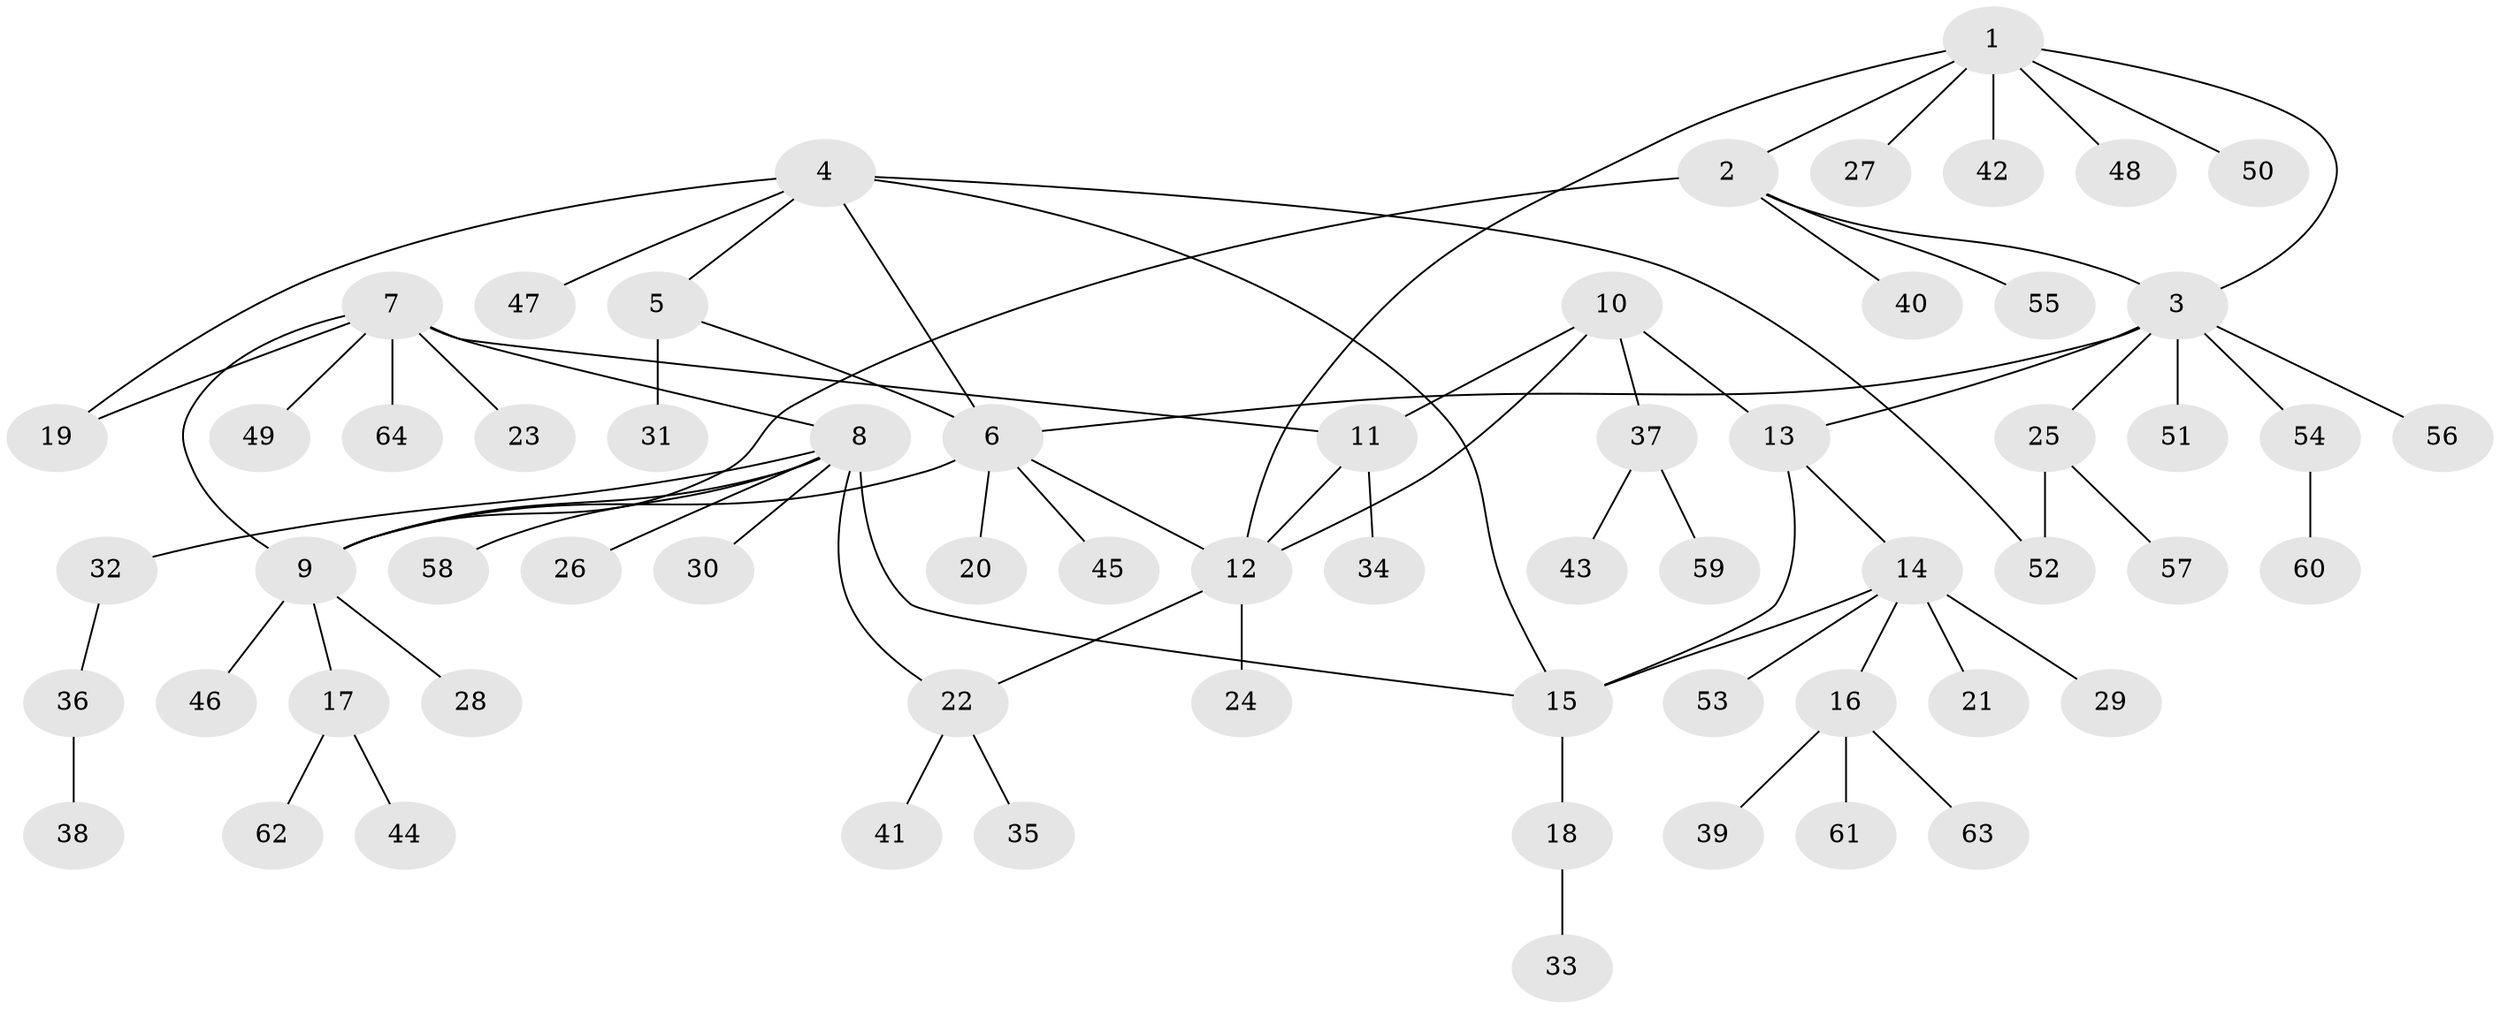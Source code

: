 // Generated by graph-tools (version 1.1) at 2025/50/03/09/25 03:50:39]
// undirected, 64 vertices, 77 edges
graph export_dot {
graph [start="1"]
  node [color=gray90,style=filled];
  1;
  2;
  3;
  4;
  5;
  6;
  7;
  8;
  9;
  10;
  11;
  12;
  13;
  14;
  15;
  16;
  17;
  18;
  19;
  20;
  21;
  22;
  23;
  24;
  25;
  26;
  27;
  28;
  29;
  30;
  31;
  32;
  33;
  34;
  35;
  36;
  37;
  38;
  39;
  40;
  41;
  42;
  43;
  44;
  45;
  46;
  47;
  48;
  49;
  50;
  51;
  52;
  53;
  54;
  55;
  56;
  57;
  58;
  59;
  60;
  61;
  62;
  63;
  64;
  1 -- 2;
  1 -- 3;
  1 -- 12;
  1 -- 27;
  1 -- 42;
  1 -- 48;
  1 -- 50;
  2 -- 3;
  2 -- 9;
  2 -- 40;
  2 -- 55;
  3 -- 6;
  3 -- 13;
  3 -- 25;
  3 -- 51;
  3 -- 54;
  3 -- 56;
  4 -- 5;
  4 -- 6;
  4 -- 15;
  4 -- 19;
  4 -- 47;
  4 -- 52;
  5 -- 6;
  5 -- 31;
  6 -- 9;
  6 -- 12;
  6 -- 20;
  6 -- 45;
  7 -- 8;
  7 -- 9;
  7 -- 11;
  7 -- 19;
  7 -- 23;
  7 -- 49;
  7 -- 64;
  8 -- 9;
  8 -- 15;
  8 -- 22;
  8 -- 26;
  8 -- 30;
  8 -- 32;
  8 -- 58;
  9 -- 17;
  9 -- 28;
  9 -- 46;
  10 -- 11;
  10 -- 12;
  10 -- 13;
  10 -- 37;
  11 -- 12;
  11 -- 34;
  12 -- 22;
  12 -- 24;
  13 -- 14;
  13 -- 15;
  14 -- 15;
  14 -- 16;
  14 -- 21;
  14 -- 29;
  14 -- 53;
  15 -- 18;
  16 -- 39;
  16 -- 61;
  16 -- 63;
  17 -- 44;
  17 -- 62;
  18 -- 33;
  22 -- 35;
  22 -- 41;
  25 -- 52;
  25 -- 57;
  32 -- 36;
  36 -- 38;
  37 -- 43;
  37 -- 59;
  54 -- 60;
}
